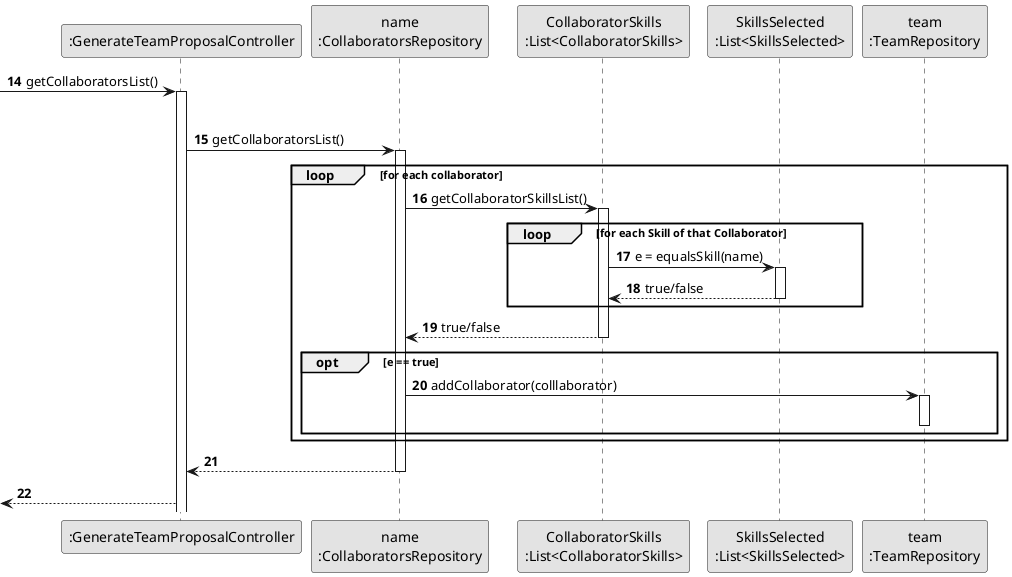 @startuml
skinparam monochrome true
skinparam packageStyle rectangle
skinparam shadowing false

autonumber

participant ":GenerateTeamProposalController" as CTRL
participant "name\n:CollaboratorsRepository" as CollaboratorsRepository
participant "CollaboratorSkills\n:List<CollaboratorSkills>" as CollaboratorSkills
participant "SkillsSelected\n:List<SkillsSelected>" as ListOfSkillsSelected
participant "team\n:TeamRepository" as TeamRepository


autonumber 14

->CTRL: getCollaboratorsList()

activate CTRL

group Get Collaborators By Skills List

    CTRL -> CollaboratorsRepository : getCollaboratorsList()
activate CollaboratorsRepository

    loop for each collaborator
            CollaboratorsRepository -> CollaboratorSkills : getCollaboratorSkillsList()
        activate CollaboratorSkills

            loop for each Skill of that Collaborator
                    CollaboratorSkills -> ListOfSkillsSelected : e = equalsSkill(name)
                activate ListOfSkillsSelected

                CollaboratorSkills <-- ListOfSkillsSelected : true/false
                deactivate ListOfSkillsSelected
            end
        CollaboratorsRepository <-- CollaboratorSkills : true/false
        deactivate CollaboratorSkills

        opt e == true

            CollaboratorsRepository -> TeamRepository : addCollaborator(colllaborator)
            activate TeamRepository
            deactivate TeamRepository

        end

        deactivate CollaboratorSkills

    end

CollaboratorsRepository --> CTRL:
deactivate CollaboratorsRepository

<-- CTRL :
@enduml